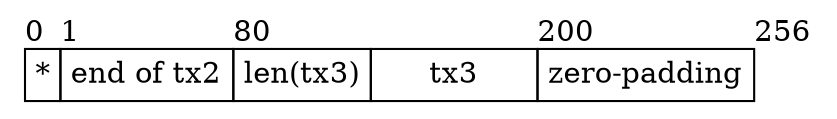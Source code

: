 digraph G {
    node [shape = record, penwidth = 0];

    share [label=<
    <table border="0" cellborder="1" cellspacing="0">
        <tr>
            <td width="1" align="left" border="0" cellpadding="0">0</td>
            <td width="79" align="left" border="0" cellpadding="0">1</td>
            <td width="40" align="left" border="0" cellpadding="0">80</td>
            <td width="80" align="left" border="0" cellpadding="0"></td>
            <td width="56" align="left" border="0" cellpadding="0">200</td>
            <td align="left" border="0" cellpadding="0">256</td>
        </tr>
        <tr>
            <td width="1" cellpadding="4">*</td>
            <td width="79" cellpadding="4">end of tx2</td>
            <td width="40" cellpadding="4">len(tx3)</td>
            <td width="80" cellpadding="4">tx3</td>
            <td width="56" cellpadding="4">zero-padding</td>
        </tr>
    </table>
    >];
}